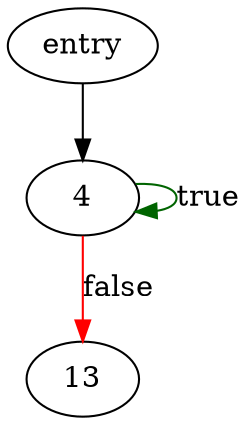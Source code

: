 digraph "umaxtostr" {
	// Node definitions.
	2 [label=entry];
	4;
	13;

	// Edge definitions.
	2 -> 4;
	4 -> 4 [
		color=darkgreen
		label=true
	];
	4 -> 13 [
		color=red
		label=false
	];
}